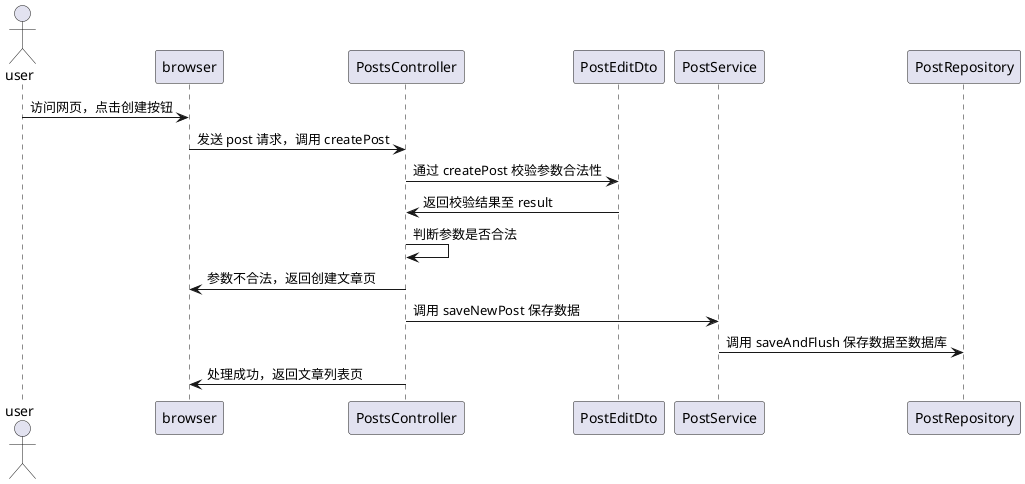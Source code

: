 @startuml
actor user
user->browser: 访问网页，点击创建按钮
browser->PostsController: 发送 post 请求，调用 createPost
PostsController->PostEditDto: 通过 createPost 校验参数合法性
PostEditDto->PostsController: 返回校验结果至 result
PostsController->PostsController: 判断参数是否合法
PostsController->browser: 参数不合法，返回创建文章页
PostsController->PostService: 调用 saveNewPost 保存数据
PostService->PostRepository: 调用 saveAndFlush 保存数据至数据库
PostsController->browser: 处理成功，返回文章列表页
@enduml